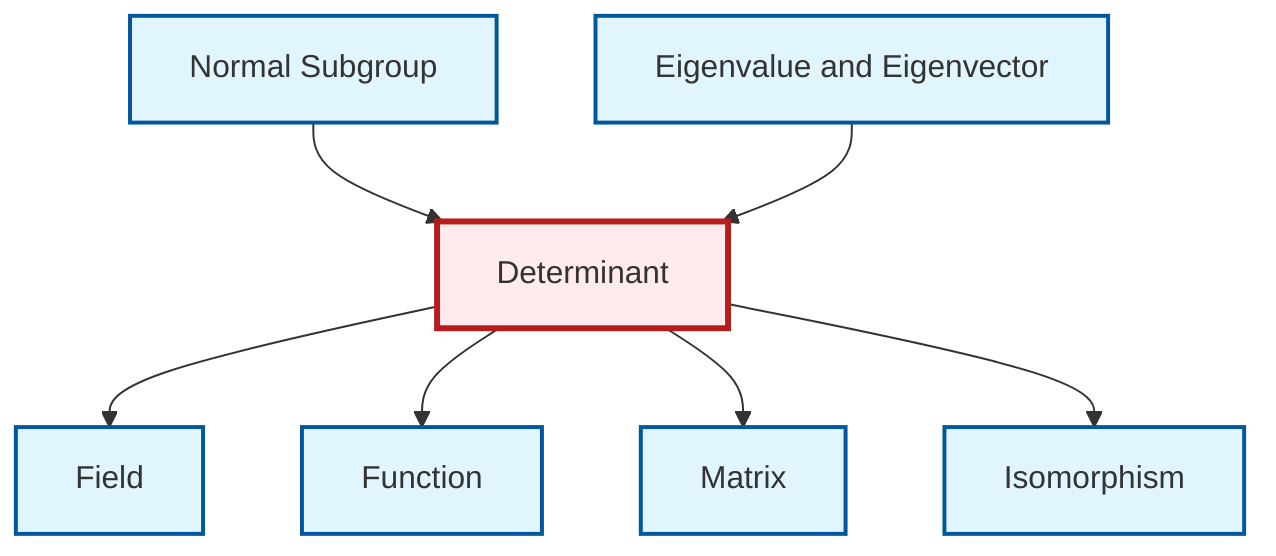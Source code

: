 graph TD
    classDef definition fill:#e1f5fe,stroke:#01579b,stroke-width:2px
    classDef theorem fill:#f3e5f5,stroke:#4a148c,stroke-width:2px
    classDef axiom fill:#fff3e0,stroke:#e65100,stroke-width:2px
    classDef example fill:#e8f5e9,stroke:#1b5e20,stroke-width:2px
    classDef current fill:#ffebee,stroke:#b71c1c,stroke-width:3px
    def-normal-subgroup["Normal Subgroup"]:::definition
    def-isomorphism["Isomorphism"]:::definition
    def-field["Field"]:::definition
    def-function["Function"]:::definition
    def-matrix["Matrix"]:::definition
    def-determinant["Determinant"]:::definition
    def-eigenvalue-eigenvector["Eigenvalue and Eigenvector"]:::definition
    def-determinant --> def-field
    def-determinant --> def-function
    def-determinant --> def-matrix
    def-normal-subgroup --> def-determinant
    def-determinant --> def-isomorphism
    def-eigenvalue-eigenvector --> def-determinant
    class def-determinant current